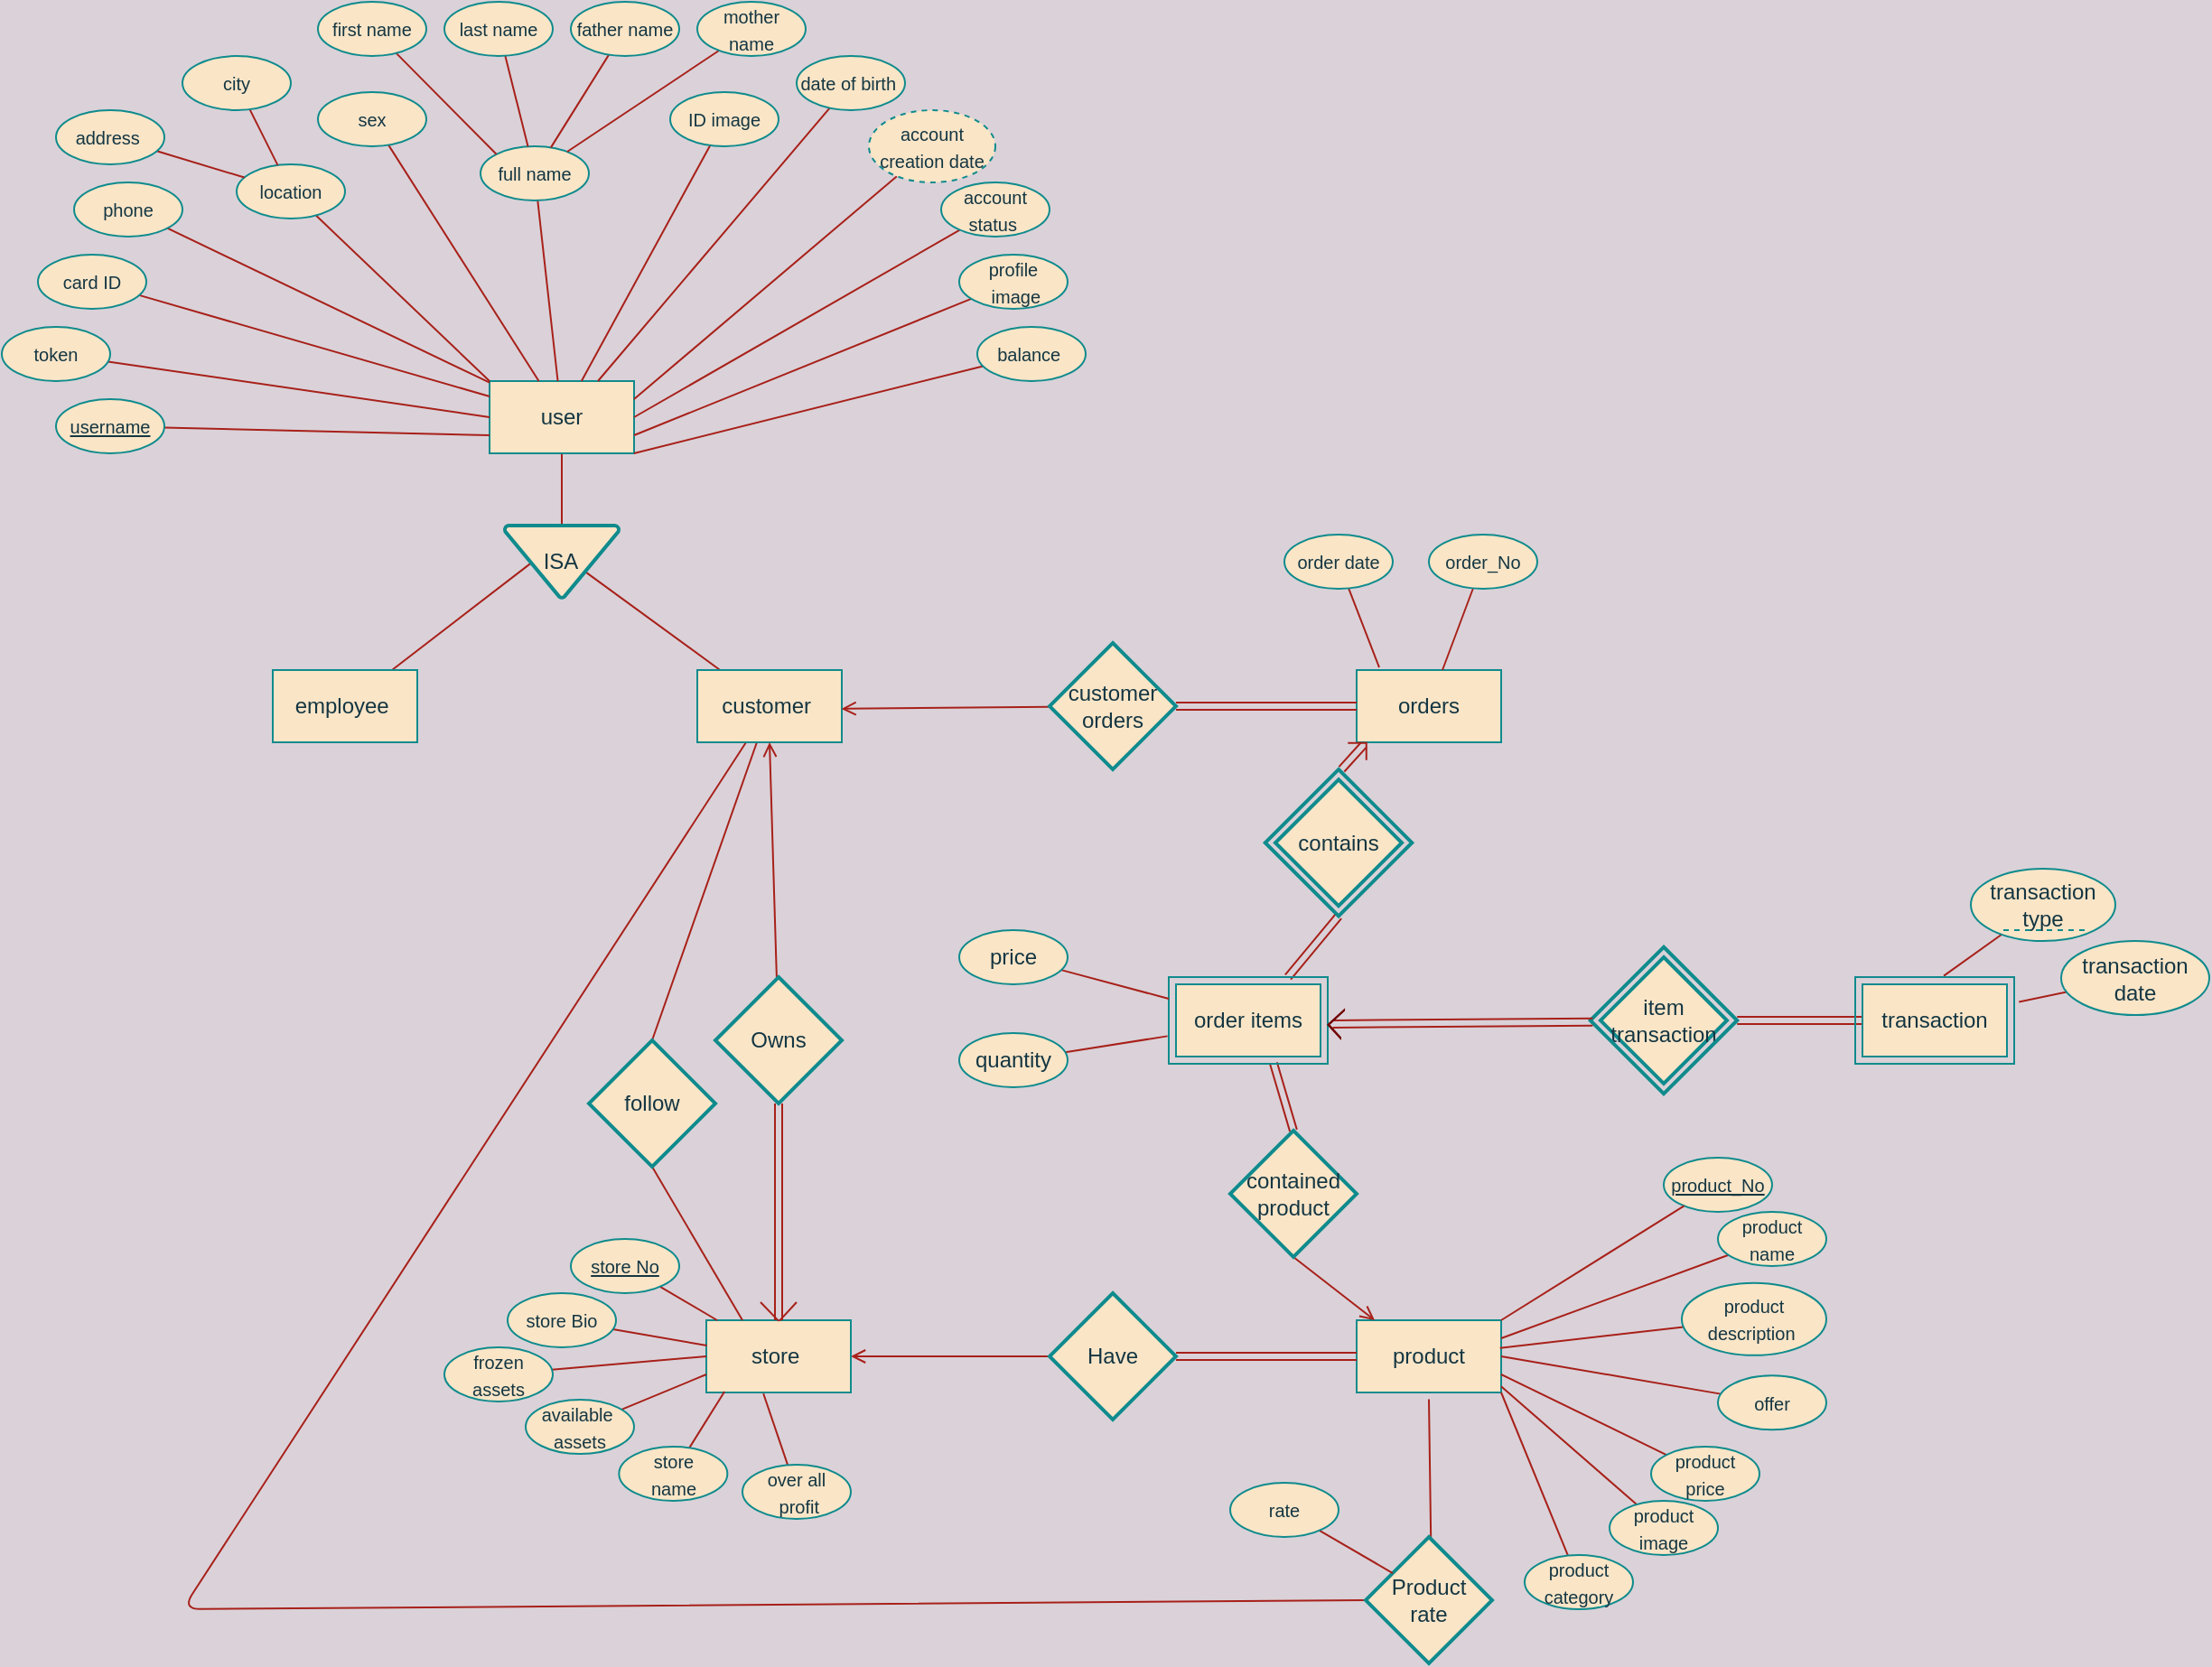 <mxfile version="14.5.1" type="device"><diagram id="_3NkTskFJj87un43Riww" name="Page-1"><mxGraphModel dx="2272" dy="1959" grid="1" gridSize="10" guides="1" tooltips="1" connect="1" arrows="1" fold="1" page="1" pageScale="1" pageWidth="850" pageHeight="1100" background="#DAD2D8" math="0" shadow="0"><root><mxCell id="0"/><mxCell id="1" parent="0"/><mxCell id="xpljWoImXVRniTGpvLSN-103" value="&lt;span style=&quot;font-size: 10px&quot;&gt;&lt;u&gt;product_No&lt;/u&gt;&lt;/span&gt;" style="ellipse;whiteSpace=wrap;html=1;rounded=0;sketch=0;strokeColor=#0F8B8D;fillColor=#FAE5C7;fontColor=#143642;" parent="1" vertex="1"><mxGeometry x="770" y="510" width="60" height="30" as="geometry"/></mxCell><mxCell id="xpljWoImXVRniTGpvLSN-61" style="edgeStyle=none;rounded=1;sketch=0;orthogonalLoop=1;jettySize=auto;html=1;entryX=0.5;entryY=0;entryDx=0;entryDy=0;entryPerimeter=0;endArrow=none;endFill=0;strokeColor=#A8201A;fillColor=#FAE5C7;fontColor=#143642;labelBackgroundColor=#DAD2D8;" parent="1" source="xpljWoImXVRniTGpvLSN-1" target="xpljWoImXVRniTGpvLSN-60" edge="1"><mxGeometry relative="1" as="geometry"/></mxCell><mxCell id="xpljWoImXVRniTGpvLSN-1" value="user" style="rounded=0;whiteSpace=wrap;html=1;sketch=0;strokeColor=#0F8B8D;fillColor=#FAE5C7;fontColor=#143642;" parent="1" vertex="1"><mxGeometry x="120" y="80" width="80" height="40" as="geometry"/></mxCell><mxCell id="xpljWoImXVRniTGpvLSN-40" style="edgeStyle=none;rounded=1;sketch=0;orthogonalLoop=1;jettySize=auto;html=1;entryX=0;entryY=0.75;entryDx=0;entryDy=0;endArrow=none;endFill=0;strokeColor=#A8201A;fillColor=#FAE5C7;fontColor=#143642;labelBackgroundColor=#DAD2D8;" parent="1" source="xpljWoImXVRniTGpvLSN-2" target="xpljWoImXVRniTGpvLSN-1" edge="1"><mxGeometry relative="1" as="geometry"/></mxCell><mxCell id="xpljWoImXVRniTGpvLSN-2" value="&lt;u&gt;&lt;font style=&quot;font-size: 10px&quot;&gt;username&lt;/font&gt;&lt;/u&gt;" style="ellipse;whiteSpace=wrap;html=1;rounded=0;sketch=0;strokeColor=#0F8B8D;fillColor=#FAE5C7;fontColor=#143642;" parent="1" vertex="1"><mxGeometry x="-120" y="90" width="60" height="30" as="geometry"/></mxCell><mxCell id="xpljWoImXVRniTGpvLSN-30" style="edgeStyle=none;rounded=1;sketch=0;orthogonalLoop=1;jettySize=auto;html=1;endArrow=none;endFill=0;strokeColor=#A8201A;fillColor=#FAE5C7;fontColor=#143642;labelBackgroundColor=#DAD2D8;" parent="1" source="xpljWoImXVRniTGpvLSN-5" target="xpljWoImXVRniTGpvLSN-1" edge="1"><mxGeometry relative="1" as="geometry"/></mxCell><mxCell id="xpljWoImXVRniTGpvLSN-5" value="&lt;span style=&quot;font-size: 10px&quot;&gt;full name&lt;/span&gt;" style="ellipse;whiteSpace=wrap;html=1;rounded=0;sketch=0;strokeColor=#0F8B8D;fillColor=#FAE5C7;fontColor=#143642;" parent="1" vertex="1"><mxGeometry x="115" y="-50" width="60" height="30" as="geometry"/></mxCell><mxCell id="xpljWoImXVRniTGpvLSN-25" style="edgeStyle=none;rounded=1;sketch=0;orthogonalLoop=1;jettySize=auto;html=1;entryX=0;entryY=0;entryDx=0;entryDy=0;endArrow=none;endFill=0;strokeColor=#A8201A;fillColor=#FAE5C7;fontColor=#143642;labelBackgroundColor=#DAD2D8;" parent="1" source="xpljWoImXVRniTGpvLSN-6" target="xpljWoImXVRniTGpvLSN-5" edge="1"><mxGeometry relative="1" as="geometry"/></mxCell><mxCell id="xpljWoImXVRniTGpvLSN-6" value="&lt;span style=&quot;font-size: 10px&quot;&gt;first name&lt;/span&gt;" style="ellipse;whiteSpace=wrap;html=1;rounded=0;sketch=0;strokeColor=#0F8B8D;fillColor=#FAE5C7;fontColor=#143642;" parent="1" vertex="1"><mxGeometry x="25" y="-130" width="60" height="30" as="geometry"/></mxCell><mxCell id="xpljWoImXVRniTGpvLSN-24" value="" style="rounded=1;sketch=0;orthogonalLoop=1;jettySize=auto;html=1;strokeColor=#A8201A;fillColor=#FAE5C7;fontColor=#143642;endArrow=none;endFill=0;labelBackgroundColor=#DAD2D8;" parent="1" source="xpljWoImXVRniTGpvLSN-7" target="xpljWoImXVRniTGpvLSN-5" edge="1"><mxGeometry relative="1" as="geometry"/></mxCell><mxCell id="xpljWoImXVRniTGpvLSN-7" value="&lt;span style=&quot;font-size: 10px&quot;&gt;last name&lt;/span&gt;" style="ellipse;whiteSpace=wrap;html=1;rounded=0;sketch=0;strokeColor=#0F8B8D;fillColor=#FAE5C7;fontColor=#143642;" parent="1" vertex="1"><mxGeometry x="95" y="-130" width="60" height="30" as="geometry"/></mxCell><mxCell id="xpljWoImXVRniTGpvLSN-17" style="sketch=0;orthogonalLoop=1;jettySize=auto;html=1;endArrow=none;endFill=0;fillColor=#FAE5C7;fontColor=#143642;strokeColor=#A8201A;labelBackgroundColor=#DAD2D8;" parent="1" source="xpljWoImXVRniTGpvLSN-8" target="xpljWoImXVRniTGpvLSN-5" edge="1"><mxGeometry relative="1" as="geometry"/></mxCell><mxCell id="xpljWoImXVRniTGpvLSN-8" value="&lt;span style=&quot;font-size: 10px&quot;&gt;father name&lt;/span&gt;" style="ellipse;whiteSpace=wrap;html=1;rounded=0;sketch=0;strokeColor=#0F8B8D;fillColor=#FAE5C7;fontColor=#143642;" parent="1" vertex="1"><mxGeometry x="165" y="-130" width="60" height="30" as="geometry"/></mxCell><mxCell id="xpljWoImXVRniTGpvLSN-20" style="edgeStyle=none;sketch=0;orthogonalLoop=1;jettySize=auto;html=1;endArrow=none;endFill=0;strokeColor=#A8201A;fillColor=#FAE5C7;fontColor=#143642;labelBackgroundColor=#DAD2D8;" parent="1" source="xpljWoImXVRniTGpvLSN-9" target="xpljWoImXVRniTGpvLSN-5" edge="1"><mxGeometry relative="1" as="geometry"/></mxCell><mxCell id="xpljWoImXVRniTGpvLSN-9" value="&lt;span style=&quot;font-size: 10px&quot;&gt;mother name&lt;/span&gt;" style="ellipse;whiteSpace=wrap;html=1;rounded=0;sketch=0;strokeColor=#0F8B8D;fillColor=#FAE5C7;fontColor=#143642;" parent="1" vertex="1"><mxGeometry x="235" y="-130" width="60" height="30" as="geometry"/></mxCell><mxCell id="xpljWoImXVRniTGpvLSN-31" style="edgeStyle=none;rounded=1;sketch=0;orthogonalLoop=1;jettySize=auto;html=1;entryX=0;entryY=0;entryDx=0;entryDy=0;endArrow=none;endFill=0;strokeColor=#A8201A;fillColor=#FAE5C7;fontColor=#143642;labelBackgroundColor=#DAD2D8;" parent="1" source="xpljWoImXVRniTGpvLSN-29" target="xpljWoImXVRniTGpvLSN-1" edge="1"><mxGeometry relative="1" as="geometry"/></mxCell><mxCell id="xpljWoImXVRniTGpvLSN-29" value="&lt;span style=&quot;font-size: 10px&quot;&gt;location&lt;/span&gt;" style="ellipse;whiteSpace=wrap;html=1;rounded=0;sketch=0;strokeColor=#0F8B8D;fillColor=#FAE5C7;fontColor=#143642;" parent="1" vertex="1"><mxGeometry x="-20" y="-40" width="60" height="30" as="geometry"/></mxCell><mxCell id="xpljWoImXVRniTGpvLSN-34" style="edgeStyle=none;rounded=1;sketch=0;orthogonalLoop=1;jettySize=auto;html=1;endArrow=none;endFill=0;strokeColor=#A8201A;fillColor=#FAE5C7;fontColor=#143642;labelBackgroundColor=#DAD2D8;" parent="1" source="xpljWoImXVRniTGpvLSN-32" target="xpljWoImXVRniTGpvLSN-29" edge="1"><mxGeometry relative="1" as="geometry"/></mxCell><mxCell id="xpljWoImXVRniTGpvLSN-32" value="&lt;span style=&quot;font-size: 10px&quot;&gt;city&lt;/span&gt;" style="ellipse;whiteSpace=wrap;html=1;rounded=0;sketch=0;strokeColor=#0F8B8D;fillColor=#FAE5C7;fontColor=#143642;" parent="1" vertex="1"><mxGeometry x="-50" y="-100" width="60" height="30" as="geometry"/></mxCell><mxCell id="xpljWoImXVRniTGpvLSN-35" style="edgeStyle=none;rounded=1;sketch=0;orthogonalLoop=1;jettySize=auto;html=1;endArrow=none;endFill=0;strokeColor=#A8201A;fillColor=#FAE5C7;fontColor=#143642;labelBackgroundColor=#DAD2D8;" parent="1" source="xpljWoImXVRniTGpvLSN-33" target="xpljWoImXVRniTGpvLSN-29" edge="1"><mxGeometry relative="1" as="geometry"/></mxCell><mxCell id="xpljWoImXVRniTGpvLSN-33" value="&lt;span style=&quot;font-size: 10px&quot;&gt;address&amp;nbsp;&lt;/span&gt;" style="ellipse;whiteSpace=wrap;html=1;rounded=0;sketch=0;strokeColor=#0F8B8D;fillColor=#FAE5C7;fontColor=#143642;" parent="1" vertex="1"><mxGeometry x="-120" y="-70" width="60" height="30" as="geometry"/></mxCell><mxCell id="xpljWoImXVRniTGpvLSN-37" style="edgeStyle=none;rounded=1;sketch=0;orthogonalLoop=1;jettySize=auto;html=1;endArrow=none;endFill=0;strokeColor=#A8201A;fillColor=#FAE5C7;fontColor=#143642;labelBackgroundColor=#DAD2D8;" parent="1" source="xpljWoImXVRniTGpvLSN-36" target="xpljWoImXVRniTGpvLSN-1" edge="1"><mxGeometry relative="1" as="geometry"/></mxCell><mxCell id="xpljWoImXVRniTGpvLSN-36" value="&lt;span style=&quot;font-size: 10px&quot;&gt;phone&lt;/span&gt;" style="ellipse;whiteSpace=wrap;html=1;rounded=0;sketch=0;strokeColor=#0F8B8D;fillColor=#FAE5C7;fontColor=#143642;" parent="1" vertex="1"><mxGeometry x="-110" y="-30" width="60" height="30" as="geometry"/></mxCell><mxCell id="xpljWoImXVRniTGpvLSN-39" style="edgeStyle=none;rounded=1;sketch=0;orthogonalLoop=1;jettySize=auto;html=1;endArrow=none;endFill=0;strokeColor=#A8201A;fillColor=#FAE5C7;fontColor=#143642;labelBackgroundColor=#DAD2D8;" parent="1" source="xpljWoImXVRniTGpvLSN-38" target="xpljWoImXVRniTGpvLSN-1" edge="1"><mxGeometry relative="1" as="geometry"/></mxCell><mxCell id="xpljWoImXVRniTGpvLSN-38" value="&lt;span style=&quot;font-size: 10px&quot;&gt;card ID&lt;/span&gt;" style="ellipse;whiteSpace=wrap;html=1;rounded=0;sketch=0;strokeColor=#0F8B8D;fillColor=#FAE5C7;fontColor=#143642;" parent="1" vertex="1"><mxGeometry x="-130" y="10" width="60" height="30" as="geometry"/></mxCell><mxCell id="xpljWoImXVRniTGpvLSN-42" style="edgeStyle=none;rounded=1;sketch=0;orthogonalLoop=1;jettySize=auto;html=1;endArrow=none;endFill=0;strokeColor=#A8201A;fillColor=#FAE5C7;fontColor=#143642;labelBackgroundColor=#DAD2D8;" parent="1" source="xpljWoImXVRniTGpvLSN-41" target="xpljWoImXVRniTGpvLSN-1" edge="1"><mxGeometry relative="1" as="geometry"/></mxCell><mxCell id="xpljWoImXVRniTGpvLSN-41" value="&lt;span style=&quot;font-size: 10px&quot;&gt;sex&lt;/span&gt;" style="ellipse;whiteSpace=wrap;html=1;rounded=0;sketch=0;strokeColor=#0F8B8D;fillColor=#FAE5C7;fontColor=#143642;" parent="1" vertex="1"><mxGeometry x="25" y="-80" width="60" height="30" as="geometry"/></mxCell><mxCell id="xpljWoImXVRniTGpvLSN-44" style="edgeStyle=none;rounded=1;sketch=0;orthogonalLoop=1;jettySize=auto;html=1;endArrow=none;endFill=0;strokeColor=#A8201A;fillColor=#FAE5C7;fontColor=#143642;labelBackgroundColor=#DAD2D8;" parent="1" source="xpljWoImXVRniTGpvLSN-46" target="xpljWoImXVRniTGpvLSN-1" edge="1"><mxGeometry relative="1" as="geometry"><mxPoint x="232.55" y="-40.47" as="sourcePoint"/></mxGeometry></mxCell><mxCell id="xpljWoImXVRniTGpvLSN-46" value="&lt;span style=&quot;font-size: 10px&quot;&gt;ID image&lt;/span&gt;" style="ellipse;whiteSpace=wrap;html=1;rounded=0;sketch=0;strokeColor=#0F8B8D;fillColor=#FAE5C7;fontColor=#143642;" parent="1" vertex="1"><mxGeometry x="220" y="-80" width="60" height="30" as="geometry"/></mxCell><mxCell id="xpljWoImXVRniTGpvLSN-48" style="edgeStyle=none;rounded=1;sketch=0;orthogonalLoop=1;jettySize=auto;html=1;entryX=0.75;entryY=0;entryDx=0;entryDy=0;endArrow=none;endFill=0;strokeColor=#A8201A;fillColor=#FAE5C7;fontColor=#143642;labelBackgroundColor=#DAD2D8;" parent="1" source="xpljWoImXVRniTGpvLSN-47" target="xpljWoImXVRniTGpvLSN-1" edge="1"><mxGeometry relative="1" as="geometry"/></mxCell><mxCell id="xpljWoImXVRniTGpvLSN-47" value="&lt;span style=&quot;font-size: 10px&quot;&gt;date of birth&amp;nbsp;&lt;/span&gt;" style="ellipse;whiteSpace=wrap;html=1;rounded=0;sketch=0;strokeColor=#0F8B8D;fillColor=#FAE5C7;fontColor=#143642;" parent="1" vertex="1"><mxGeometry x="290" y="-100" width="60" height="30" as="geometry"/></mxCell><mxCell id="xpljWoImXVRniTGpvLSN-50" style="edgeStyle=none;rounded=1;sketch=0;orthogonalLoop=1;jettySize=auto;html=1;entryX=1;entryY=0.25;entryDx=0;entryDy=0;endArrow=none;endFill=0;strokeColor=#A8201A;fillColor=#FAE5C7;fontColor=#143642;labelBackgroundColor=#DAD2D8;" parent="1" source="xpljWoImXVRniTGpvLSN-49" target="xpljWoImXVRniTGpvLSN-1" edge="1"><mxGeometry relative="1" as="geometry"/></mxCell><mxCell id="xpljWoImXVRniTGpvLSN-49" value="&lt;div&gt;&lt;span style=&quot;font-size: 10px&quot;&gt;account creation date&lt;/span&gt;&lt;/div&gt;" style="ellipse;whiteSpace=wrap;html=1;rounded=0;sketch=0;strokeColor=#0F8B8D;fillColor=#FAE5C7;fontColor=#143642;align=center;dashed=1;" parent="1" vertex="1"><mxGeometry x="330" y="-70" width="70" height="40" as="geometry"/></mxCell><mxCell id="xpljWoImXVRniTGpvLSN-52" style="edgeStyle=none;rounded=1;sketch=0;orthogonalLoop=1;jettySize=auto;html=1;entryX=1;entryY=0.5;entryDx=0;entryDy=0;endArrow=none;endFill=0;strokeColor=#A8201A;fillColor=#FAE5C7;fontColor=#143642;labelBackgroundColor=#DAD2D8;" parent="1" source="xpljWoImXVRniTGpvLSN-51" target="xpljWoImXVRniTGpvLSN-1" edge="1"><mxGeometry relative="1" as="geometry"/></mxCell><mxCell id="xpljWoImXVRniTGpvLSN-51" value="&lt;span style=&quot;font-size: 10px&quot;&gt;account status&amp;nbsp;&lt;/span&gt;" style="ellipse;whiteSpace=wrap;html=1;rounded=0;sketch=0;strokeColor=#0F8B8D;fillColor=#FAE5C7;fontColor=#143642;" parent="1" vertex="1"><mxGeometry x="370" y="-30" width="60" height="30" as="geometry"/></mxCell><mxCell id="xpljWoImXVRniTGpvLSN-54" style="edgeStyle=none;rounded=1;sketch=0;orthogonalLoop=1;jettySize=auto;html=1;entryX=1;entryY=0.75;entryDx=0;entryDy=0;endArrow=none;endFill=0;strokeColor=#A8201A;fillColor=#FAE5C7;fontColor=#143642;labelBackgroundColor=#DAD2D8;" parent="1" source="xpljWoImXVRniTGpvLSN-53" target="xpljWoImXVRniTGpvLSN-1" edge="1"><mxGeometry relative="1" as="geometry"/></mxCell><mxCell id="xpljWoImXVRniTGpvLSN-53" value="&lt;span style=&quot;font-size: 10px&quot;&gt;profile&lt;br&gt;&amp;nbsp;image&lt;/span&gt;" style="ellipse;whiteSpace=wrap;html=1;rounded=0;sketch=0;strokeColor=#0F8B8D;fillColor=#FAE5C7;fontColor=#143642;" parent="1" vertex="1"><mxGeometry x="380" y="10" width="60" height="30" as="geometry"/></mxCell><mxCell id="xpljWoImXVRniTGpvLSN-56" style="edgeStyle=none;rounded=1;sketch=0;orthogonalLoop=1;jettySize=auto;html=1;entryX=1;entryY=1;entryDx=0;entryDy=0;endArrow=none;endFill=0;strokeColor=#A8201A;fillColor=#FAE5C7;fontColor=#143642;labelBackgroundColor=#DAD2D8;" parent="1" source="xpljWoImXVRniTGpvLSN-55" target="xpljWoImXVRniTGpvLSN-1" edge="1"><mxGeometry relative="1" as="geometry"/></mxCell><mxCell id="xpljWoImXVRniTGpvLSN-55" value="&lt;span style=&quot;font-size: 10px&quot;&gt;balance&amp;nbsp;&lt;/span&gt;" style="ellipse;whiteSpace=wrap;html=1;rounded=0;sketch=0;strokeColor=#0F8B8D;fillColor=#FAE5C7;fontColor=#143642;" parent="1" vertex="1"><mxGeometry x="390" y="50" width="60" height="30" as="geometry"/></mxCell><mxCell id="xpljWoImXVRniTGpvLSN-59" style="edgeStyle=none;rounded=1;sketch=0;orthogonalLoop=1;jettySize=auto;html=1;entryX=0;entryY=0.5;entryDx=0;entryDy=0;endArrow=none;endFill=0;strokeColor=#A8201A;fillColor=#FAE5C7;fontColor=#143642;labelBackgroundColor=#DAD2D8;" parent="1" source="xpljWoImXVRniTGpvLSN-57" target="xpljWoImXVRniTGpvLSN-1" edge="1"><mxGeometry relative="1" as="geometry"/></mxCell><mxCell id="xpljWoImXVRniTGpvLSN-57" value="&lt;span style=&quot;font-size: 10px&quot;&gt;token&lt;/span&gt;" style="ellipse;whiteSpace=wrap;html=1;rounded=0;sketch=0;strokeColor=#0F8B8D;fillColor=#FAE5C7;fontColor=#143642;" parent="1" vertex="1"><mxGeometry x="-150" y="50" width="60" height="30" as="geometry"/></mxCell><mxCell id="xpljWoImXVRniTGpvLSN-65" style="edgeStyle=none;rounded=1;sketch=0;orthogonalLoop=1;jettySize=auto;html=1;endArrow=none;endFill=0;strokeColor=#A8201A;fillColor=#FAE5C7;fontColor=#143642;exitX=0.225;exitY=0.527;exitDx=0;exitDy=0;exitPerimeter=0;labelBackgroundColor=#DAD2D8;" parent="1" source="xpljWoImXVRniTGpvLSN-60" target="xpljWoImXVRniTGpvLSN-62" edge="1"><mxGeometry relative="1" as="geometry"/></mxCell><mxCell id="xpljWoImXVRniTGpvLSN-66" style="edgeStyle=none;rounded=1;sketch=0;orthogonalLoop=1;jettySize=auto;html=1;endArrow=none;endFill=0;strokeColor=#A8201A;fillColor=#FAE5C7;fontColor=#143642;exitX=0.702;exitY=0.636;exitDx=0;exitDy=0;exitPerimeter=0;labelBackgroundColor=#DAD2D8;" parent="1" source="xpljWoImXVRniTGpvLSN-60" target="xpljWoImXVRniTGpvLSN-64" edge="1"><mxGeometry relative="1" as="geometry"/></mxCell><mxCell id="xpljWoImXVRniTGpvLSN-60" value="ISA" style="strokeWidth=2;html=1;shape=mxgraph.flowchart.merge_or_storage;whiteSpace=wrap;rounded=0;sketch=0;fillColor=#FAE5C7;fontColor=#143642;strokeColor=#0F8B8D;" parent="1" vertex="1"><mxGeometry x="128.34" y="160" width="63.33" height="40" as="geometry"/></mxCell><mxCell id="xpljWoImXVRniTGpvLSN-62" value="employee&amp;nbsp;" style="rounded=0;whiteSpace=wrap;html=1;sketch=0;strokeColor=#0F8B8D;fillColor=#FAE5C7;fontColor=#143642;" parent="1" vertex="1"><mxGeometry y="240" width="80" height="40" as="geometry"/></mxCell><mxCell id="qwp4f2Y-lk4YYdYXDgav-30" style="edgeStyle=none;rounded=1;sketch=0;orthogonalLoop=1;jettySize=auto;html=1;entryX=0;entryY=0.5;entryDx=0;entryDy=0;entryPerimeter=0;startArrow=none;startFill=0;endArrow=none;endFill=0;strokeColor=#A8201A;fillColor=#FAE5C7;fontColor=#143642;labelBackgroundColor=#DAD2D8;" parent="1" source="xpljWoImXVRniTGpvLSN-64" target="qwp4f2Y-lk4YYdYXDgav-8" edge="1"><mxGeometry relative="1" as="geometry"><mxPoint x="599" y="755.005" as="targetPoint"/><Array as="points"><mxPoint x="-50" y="760"/></Array></mxGeometry></mxCell><mxCell id="1tv5TjmoSEnjamijMgGW-22" style="edgeStyle=none;rounded=1;sketch=0;orthogonalLoop=1;jettySize=auto;html=1;entryX=0.5;entryY=0;entryDx=0;entryDy=0;entryPerimeter=0;endArrow=none;endFill=0;strokeColor=#A8201A;fillColor=#FAE5C7;fontColor=#143642;align=left;labelBackgroundColor=#DAD2D8;" parent="1" source="xpljWoImXVRniTGpvLSN-64" target="1tv5TjmoSEnjamijMgGW-21" edge="1"><mxGeometry relative="1" as="geometry"/></mxCell><mxCell id="xpljWoImXVRniTGpvLSN-64" value="customer&amp;nbsp;" style="rounded=0;whiteSpace=wrap;html=1;sketch=0;strokeColor=#0F8B8D;fillColor=#FAE5C7;fontColor=#143642;" parent="1" vertex="1"><mxGeometry x="235" y="240" width="80" height="40" as="geometry"/></mxCell><mxCell id="xpljWoImXVRniTGpvLSN-101" style="edgeStyle=none;rounded=1;sketch=0;orthogonalLoop=1;jettySize=auto;html=1;entryX=0;entryY=0.5;entryDx=0;entryDy=0;entryPerimeter=0;startArrow=open;startFill=0;endArrow=none;endFill=0;strokeColor=#A8201A;fillColor=#FAE5C7;fontColor=#143642;labelBackgroundColor=#DAD2D8;" parent="1" source="xpljWoImXVRniTGpvLSN-69" target="xpljWoImXVRniTGpvLSN-100" edge="1"><mxGeometry relative="1" as="geometry"><mxPoint x="424" y="620.015" as="targetPoint"/></mxGeometry></mxCell><mxCell id="xpljWoImXVRniTGpvLSN-69" value="store&amp;nbsp;" style="rounded=0;whiteSpace=wrap;html=1;sketch=0;strokeColor=#0F8B8D;fillColor=#FAE5C7;fontColor=#143642;" parent="1" vertex="1"><mxGeometry x="240" y="600" width="80" height="40" as="geometry"/></mxCell><mxCell id="xpljWoImXVRniTGpvLSN-71" style="edgeStyle=none;rounded=1;sketch=0;orthogonalLoop=1;jettySize=auto;html=1;entryX=0.5;entryY=1;entryDx=0;entryDy=0;endArrow=open;endFill=0;strokeColor=#A8201A;fillColor=#FAE5C7;fontColor=#143642;startArrow=none;startFill=0;labelBackgroundColor=#DAD2D8;" parent="1" source="xpljWoImXVRniTGpvLSN-70" target="xpljWoImXVRniTGpvLSN-64" edge="1"><mxGeometry relative="1" as="geometry"/></mxCell><mxCell id="xpljWoImXVRniTGpvLSN-72" style="edgeStyle=none;rounded=1;sketch=0;orthogonalLoop=1;jettySize=auto;html=1;entryX=0.5;entryY=0;entryDx=0;entryDy=0;endArrow=open;endFill=0;strokeColor=#A8201A;fillColor=#FAE5C7;fontColor=#143642;shape=link;labelBackgroundColor=#DAD2D8;" parent="1" source="xpljWoImXVRniTGpvLSN-70" target="xpljWoImXVRniTGpvLSN-69" edge="1"><mxGeometry relative="1" as="geometry"/></mxCell><mxCell id="xpljWoImXVRniTGpvLSN-70" value="Owns" style="strokeWidth=2;html=1;shape=mxgraph.flowchart.decision;whiteSpace=wrap;rounded=0;sketch=0;fillColor=#FAE5C7;fontColor=#143642;strokeColor=#0F8B8D;" parent="1" vertex="1"><mxGeometry x="245" y="410" width="70" height="70" as="geometry"/></mxCell><mxCell id="xpljWoImXVRniTGpvLSN-75" value="" style="endArrow=none;html=1;strokeColor=#A8201A;fillColor=#FAE5C7;fontColor=#143642;exitX=0.506;exitY=0.008;exitDx=0;exitDy=0;exitPerimeter=0;labelBackgroundColor=#DAD2D8;" parent="1" source="xpljWoImXVRniTGpvLSN-69" edge="1"><mxGeometry width="50" height="50" relative="1" as="geometry"><mxPoint x="280" y="600" as="sourcePoint"/><mxPoint x="290" y="590" as="targetPoint"/><Array as="points"/></mxGeometry></mxCell><mxCell id="xpljWoImXVRniTGpvLSN-81" value="" style="endArrow=none;html=1;strokeColor=#A8201A;fillColor=#FAE5C7;fontColor=#143642;exitX=0.501;exitY=0.011;exitDx=0;exitDy=0;exitPerimeter=0;labelBackgroundColor=#DAD2D8;" parent="1" source="xpljWoImXVRniTGpvLSN-69" edge="1"><mxGeometry width="50" height="50" relative="1" as="geometry"><mxPoint x="260.24" y="600.0" as="sourcePoint"/><mxPoint x="270" y="590" as="targetPoint"/><Array as="points"/></mxGeometry></mxCell><mxCell id="xpljWoImXVRniTGpvLSN-83" style="edgeStyle=none;rounded=1;sketch=0;orthogonalLoop=1;jettySize=auto;html=1;startArrow=none;startFill=0;endArrow=none;endFill=0;strokeColor=#A8201A;fillColor=#FAE5C7;fontColor=#143642;labelBackgroundColor=#DAD2D8;" parent="1" source="xpljWoImXVRniTGpvLSN-82" target="xpljWoImXVRniTGpvLSN-69" edge="1"><mxGeometry relative="1" as="geometry"/></mxCell><mxCell id="xpljWoImXVRniTGpvLSN-82" value="&lt;span style=&quot;font-size: 10px&quot;&gt;&lt;u&gt;store No&lt;/u&gt;&lt;/span&gt;" style="ellipse;whiteSpace=wrap;html=1;rounded=0;sketch=0;strokeColor=#0F8B8D;fillColor=#FAE5C7;fontColor=#143642;" parent="1" vertex="1"><mxGeometry x="165" y="555" width="60" height="30" as="geometry"/></mxCell><mxCell id="xpljWoImXVRniTGpvLSN-88" style="edgeStyle=none;rounded=1;sketch=0;orthogonalLoop=1;jettySize=auto;html=1;entryX=0.004;entryY=0.35;entryDx=0;entryDy=0;entryPerimeter=0;startArrow=none;startFill=0;endArrow=none;endFill=0;strokeColor=#A8201A;fillColor=#FAE5C7;fontColor=#143642;labelBackgroundColor=#DAD2D8;" parent="1" source="xpljWoImXVRniTGpvLSN-86" target="xpljWoImXVRniTGpvLSN-69" edge="1"><mxGeometry relative="1" as="geometry"/></mxCell><mxCell id="xpljWoImXVRniTGpvLSN-86" value="&lt;span style=&quot;font-size: 10px&quot;&gt;store Bio&lt;/span&gt;" style="ellipse;whiteSpace=wrap;html=1;rounded=0;sketch=0;strokeColor=#0F8B8D;fillColor=#FAE5C7;fontColor=#143642;" parent="1" vertex="1"><mxGeometry x="130" y="585" width="60" height="30" as="geometry"/></mxCell><mxCell id="xpljWoImXVRniTGpvLSN-90" style="edgeStyle=none;rounded=1;sketch=0;orthogonalLoop=1;jettySize=auto;html=1;entryX=0;entryY=0.5;entryDx=0;entryDy=0;startArrow=none;startFill=0;endArrow=none;endFill=0;strokeColor=#A8201A;fillColor=#FAE5C7;fontColor=#143642;labelBackgroundColor=#DAD2D8;" parent="1" source="xpljWoImXVRniTGpvLSN-89" target="xpljWoImXVRniTGpvLSN-69" edge="1"><mxGeometry relative="1" as="geometry"/></mxCell><mxCell id="xpljWoImXVRniTGpvLSN-89" value="&lt;span style=&quot;font-size: 10px&quot;&gt;frozen assets&lt;/span&gt;" style="ellipse;whiteSpace=wrap;html=1;rounded=0;sketch=0;strokeColor=#0F8B8D;fillColor=#FAE5C7;fontColor=#143642;" parent="1" vertex="1"><mxGeometry x="95" y="615" width="60" height="30" as="geometry"/></mxCell><mxCell id="xpljWoImXVRniTGpvLSN-92" style="edgeStyle=none;rounded=1;sketch=0;orthogonalLoop=1;jettySize=auto;html=1;entryX=0;entryY=0.75;entryDx=0;entryDy=0;startArrow=none;startFill=0;endArrow=none;endFill=0;strokeColor=#A8201A;fillColor=#FAE5C7;fontColor=#143642;labelBackgroundColor=#DAD2D8;" parent="1" source="xpljWoImXVRniTGpvLSN-91" target="xpljWoImXVRniTGpvLSN-69" edge="1"><mxGeometry relative="1" as="geometry"/></mxCell><mxCell id="xpljWoImXVRniTGpvLSN-91" value="&lt;span style=&quot;font-size: 10px&quot;&gt;available&amp;nbsp; assets&lt;/span&gt;" style="ellipse;whiteSpace=wrap;html=1;rounded=0;sketch=0;strokeColor=#0F8B8D;fillColor=#FAE5C7;fontColor=#143642;" parent="1" vertex="1"><mxGeometry x="140" y="644.01" width="60" height="30" as="geometry"/></mxCell><mxCell id="xpljWoImXVRniTGpvLSN-94" style="edgeStyle=none;rounded=1;sketch=0;orthogonalLoop=1;jettySize=auto;html=1;entryX=0.126;entryY=0.988;entryDx=0;entryDy=0;entryPerimeter=0;startArrow=none;startFill=0;endArrow=none;endFill=0;strokeColor=#A8201A;fillColor=#FAE5C7;fontColor=#143642;labelBackgroundColor=#DAD2D8;" parent="1" source="xpljWoImXVRniTGpvLSN-93" target="xpljWoImXVRniTGpvLSN-69" edge="1"><mxGeometry relative="1" as="geometry"/></mxCell><mxCell id="xpljWoImXVRniTGpvLSN-93" value="&lt;span style=&quot;font-size: 10px&quot;&gt;store&lt;br&gt;name&lt;br&gt;&lt;/span&gt;" style="ellipse;whiteSpace=wrap;html=1;rounded=0;sketch=0;strokeColor=#0F8B8D;fillColor=#FAE5C7;fontColor=#143642;" parent="1" vertex="1"><mxGeometry x="191.67" y="670" width="60" height="30" as="geometry"/></mxCell><mxCell id="xpljWoImXVRniTGpvLSN-96" style="edgeStyle=none;rounded=1;sketch=0;orthogonalLoop=1;jettySize=auto;html=1;entryX=0.395;entryY=1.016;entryDx=0;entryDy=0;entryPerimeter=0;startArrow=none;startFill=0;endArrow=none;endFill=0;strokeColor=#A8201A;fillColor=#FAE5C7;fontColor=#143642;labelBackgroundColor=#DAD2D8;" parent="1" source="xpljWoImXVRniTGpvLSN-95" target="xpljWoImXVRniTGpvLSN-69" edge="1"><mxGeometry relative="1" as="geometry"/></mxCell><mxCell id="xpljWoImXVRniTGpvLSN-95" value="&lt;span style=&quot;font-size: 10px&quot;&gt;over all&lt;br&gt;&amp;nbsp;profit&lt;br&gt;&lt;/span&gt;" style="ellipse;whiteSpace=wrap;html=1;rounded=0;sketch=0;strokeColor=#0F8B8D;fillColor=#FAE5C7;fontColor=#143642;" parent="1" vertex="1"><mxGeometry x="260" y="680" width="60" height="30" as="geometry"/></mxCell><mxCell id="xpljWoImXVRniTGpvLSN-97" style="edgeStyle=none;rounded=1;sketch=0;orthogonalLoop=1;jettySize=auto;html=1;startArrow=none;startFill=0;endArrow=none;endFill=0;strokeColor=#A8201A;fillColor=#FAE5C7;fontColor=#143642;verticalAlign=bottom;align=center;horizontal=0;entryX=1;entryY=0.5;entryDx=0;entryDy=0;labelBackgroundColor=#DAD2D8;" parent="1" source="xpljWoImXVRniTGpvLSN-64" target="xpljWoImXVRniTGpvLSN-64" edge="1"><mxGeometry relative="1" as="geometry"/></mxCell><mxCell id="qwp4f2Y-lk4YYdYXDgav-9" style="edgeStyle=none;rounded=1;sketch=0;orthogonalLoop=1;jettySize=auto;html=1;entryX=0.516;entryY=0.03;entryDx=0;entryDy=0;entryPerimeter=0;endArrow=none;endFill=0;strokeColor=#A8201A;fillColor=#FAE5C7;fontColor=#143642;startArrow=none;startFill=0;exitX=0.5;exitY=0.994;exitDx=0;exitDy=0;exitPerimeter=0;labelBackgroundColor=#DAD2D8;" parent="1" target="qwp4f2Y-lk4YYdYXDgav-8" edge="1"><mxGeometry relative="1" as="geometry"><mxPoint x="639.625" y="714.38" as="targetPoint"/><mxPoint x="640" y="643.722" as="sourcePoint"/></mxGeometry></mxCell><mxCell id="xpljWoImXVRniTGpvLSN-98" value="product" style="rounded=0;whiteSpace=wrap;html=1;sketch=0;strokeColor=#0F8B8D;fillColor=#FAE5C7;fontColor=#143642;" parent="1" vertex="1"><mxGeometry x="600" y="600" width="80" height="40" as="geometry"/></mxCell><mxCell id="xpljWoImXVRniTGpvLSN-99" value="orders" style="rounded=0;whiteSpace=wrap;html=1;sketch=0;strokeColor=#0F8B8D;fillColor=#FAE5C7;fontColor=#143642;" parent="1" vertex="1"><mxGeometry x="600" y="240" width="80" height="40" as="geometry"/></mxCell><mxCell id="xpljWoImXVRniTGpvLSN-102" style="edgeStyle=none;rounded=1;sketch=0;orthogonalLoop=1;jettySize=auto;html=1;entryX=0;entryY=0.5;entryDx=0;entryDy=0;startArrow=none;startFill=0;endArrow=none;endFill=0;strokeColor=#A8201A;fillColor=#FAE5C7;fontColor=#143642;shape=link;exitX=1;exitY=0.5;exitDx=0;exitDy=0;exitPerimeter=0;labelBackgroundColor=#DAD2D8;" parent="1" source="xpljWoImXVRniTGpvLSN-100" target="xpljWoImXVRniTGpvLSN-98" edge="1"><mxGeometry relative="1" as="geometry"><mxPoint x="503.787" y="620.015" as="sourcePoint"/></mxGeometry></mxCell><mxCell id="xpljWoImXVRniTGpvLSN-100" value="Have" style="strokeWidth=2;html=1;shape=mxgraph.flowchart.decision;whiteSpace=wrap;rounded=0;sketch=0;fillColor=#FAE5C7;fontColor=#143642;strokeColor=#0F8B8D;" parent="1" vertex="1"><mxGeometry x="430" y="585" width="70" height="70" as="geometry"/></mxCell><mxCell id="xpljWoImXVRniTGpvLSN-104" style="edgeStyle=none;rounded=1;sketch=0;orthogonalLoop=1;jettySize=auto;html=1;entryX=1;entryY=0;entryDx=0;entryDy=0;startArrow=none;startFill=0;endArrow=none;endFill=0;strokeColor=#A8201A;fillColor=#FAE5C7;fontColor=#143642;labelBackgroundColor=#DAD2D8;" parent="1" source="xpljWoImXVRniTGpvLSN-103" target="xpljWoImXVRniTGpvLSN-98" edge="1"><mxGeometry relative="1" as="geometry"><mxPoint x="684.176" y="597.258" as="targetPoint"/></mxGeometry></mxCell><mxCell id="xpljWoImXVRniTGpvLSN-108" style="edgeStyle=none;rounded=1;sketch=0;orthogonalLoop=1;jettySize=auto;html=1;entryX=1;entryY=0.25;entryDx=0;entryDy=0;startArrow=none;startFill=0;endArrow=none;endFill=0;strokeColor=#A8201A;fillColor=#FAE5C7;fontColor=#143642;labelBackgroundColor=#DAD2D8;" parent="1" source="xpljWoImXVRniTGpvLSN-105" target="xpljWoImXVRniTGpvLSN-98" edge="1"><mxGeometry relative="1" as="geometry"><mxPoint x="684.264" y="609.354" as="targetPoint"/></mxGeometry></mxCell><mxCell id="xpljWoImXVRniTGpvLSN-105" value="&lt;span style=&quot;font-size: 10px&quot;&gt;product name&lt;/span&gt;" style="ellipse;whiteSpace=wrap;html=1;rounded=0;sketch=0;strokeColor=#0F8B8D;fillColor=#FAE5C7;fontColor=#143642;" parent="1" vertex="1"><mxGeometry x="800" y="540" width="60" height="30" as="geometry"/></mxCell><mxCell id="xpljWoImXVRniTGpvLSN-107" style="edgeStyle=none;rounded=1;sketch=0;orthogonalLoop=1;jettySize=auto;html=1;startArrow=none;startFill=0;endArrow=none;endFill=0;strokeColor=#A8201A;fillColor=#FAE5C7;fontColor=#143642;entryX=0.992;entryY=0.383;entryDx=0;entryDy=0;entryPerimeter=0;labelBackgroundColor=#DAD2D8;" parent="1" source="xpljWoImXVRniTGpvLSN-106" target="xpljWoImXVRniTGpvLSN-98" edge="1"><mxGeometry relative="1" as="geometry"><mxPoint x="684" y="614" as="targetPoint"/></mxGeometry></mxCell><mxCell id="xpljWoImXVRniTGpvLSN-106" value="&lt;font style=&quot;font-size: 10px&quot;&gt;product description&amp;nbsp;&lt;/font&gt;" style="ellipse;whiteSpace=wrap;html=1;rounded=0;sketch=0;strokeColor=#0F8B8D;fillColor=#FAE5C7;fontColor=#143642;" parent="1" vertex="1"><mxGeometry x="780" y="579.39" width="80" height="40" as="geometry"/></mxCell><mxCell id="xpljWoImXVRniTGpvLSN-113" style="edgeStyle=none;rounded=1;sketch=0;orthogonalLoop=1;jettySize=auto;html=1;entryX=1;entryY=0.5;entryDx=0;entryDy=0;startArrow=none;startFill=0;endArrow=none;endFill=0;strokeColor=#A8201A;fillColor=#FAE5C7;fontColor=#143642;labelBackgroundColor=#DAD2D8;" parent="1" source="xpljWoImXVRniTGpvLSN-112" target="xpljWoImXVRniTGpvLSN-98" edge="1"><mxGeometry relative="1" as="geometry"><mxPoint x="684" y="620.01" as="targetPoint"/></mxGeometry></mxCell><mxCell id="xpljWoImXVRniTGpvLSN-112" value="&lt;span style=&quot;font-size: 10px&quot;&gt;offer&lt;/span&gt;" style="ellipse;whiteSpace=wrap;html=1;rounded=0;sketch=0;strokeColor=#0F8B8D;fillColor=#FAE5C7;fontColor=#143642;" parent="1" vertex="1"><mxGeometry x="800" y="630.64" width="60" height="30" as="geometry"/></mxCell><mxCell id="xpljWoImXVRniTGpvLSN-115" style="edgeStyle=none;rounded=1;sketch=0;orthogonalLoop=1;jettySize=auto;html=1;entryX=1;entryY=0.75;entryDx=0;entryDy=0;startArrow=none;startFill=0;endArrow=none;endFill=0;strokeColor=#A8201A;fillColor=#FAE5C7;fontColor=#143642;labelBackgroundColor=#DAD2D8;" parent="1" source="xpljWoImXVRniTGpvLSN-114" target="xpljWoImXVRniTGpvLSN-98" edge="1"><mxGeometry relative="1" as="geometry"><mxPoint x="683.736" y="629.706" as="targetPoint"/></mxGeometry></mxCell><mxCell id="xpljWoImXVRniTGpvLSN-114" value="&lt;span style=&quot;font-size: 10px&quot;&gt;product&lt;br&gt;price&lt;/span&gt;" style="ellipse;whiteSpace=wrap;html=1;rounded=0;sketch=0;strokeColor=#0F8B8D;fillColor=#FAE5C7;fontColor=#143642;" parent="1" vertex="1"><mxGeometry x="763" y="670" width="60" height="30" as="geometry"/></mxCell><mxCell id="xpljWoImXVRniTGpvLSN-119" style="edgeStyle=none;rounded=1;sketch=0;orthogonalLoop=1;jettySize=auto;html=1;startArrow=none;startFill=0;endArrow=none;endFill=0;strokeColor=#A8201A;fillColor=#FAE5C7;fontColor=#143642;entryX=1;entryY=0.917;entryDx=0;entryDy=0;entryPerimeter=0;labelBackgroundColor=#DAD2D8;" parent="1" source="xpljWoImXVRniTGpvLSN-118" target="xpljWoImXVRniTGpvLSN-98" edge="1"><mxGeometry relative="1" as="geometry"><mxPoint x="684.44" y="634.746" as="targetPoint"/></mxGeometry></mxCell><mxCell id="xpljWoImXVRniTGpvLSN-118" value="&lt;span style=&quot;font-size: 10px&quot;&gt;product image&lt;/span&gt;" style="ellipse;whiteSpace=wrap;html=1;rounded=0;sketch=0;strokeColor=#0F8B8D;fillColor=#FAE5C7;fontColor=#143642;" parent="1" vertex="1"><mxGeometry x="740" y="700" width="60" height="30" as="geometry"/></mxCell><mxCell id="qwp4f2Y-lk4YYdYXDgav-2" style="rounded=1;sketch=0;orthogonalLoop=1;jettySize=auto;html=1;strokeColor=#A8201A;fillColor=#FAE5C7;fontColor=#143642;endArrow=none;endFill=0;entryX=1;entryY=1;entryDx=0;entryDy=0;labelBackgroundColor=#DAD2D8;" parent="1" source="qwp4f2Y-lk4YYdYXDgav-1" target="xpljWoImXVRniTGpvLSN-98" edge="1"><mxGeometry relative="1" as="geometry"><mxPoint x="684.88" y="640.698" as="targetPoint"/></mxGeometry></mxCell><mxCell id="qwp4f2Y-lk4YYdYXDgav-1" value="&lt;span style=&quot;font-size: 10px&quot;&gt;product category&lt;/span&gt;" style="ellipse;whiteSpace=wrap;html=1;rounded=0;sketch=0;strokeColor=#0F8B8D;fillColor=#FAE5C7;fontColor=#143642;" parent="1" vertex="1"><mxGeometry x="693" y="730" width="60" height="30" as="geometry"/></mxCell><mxCell id="qwp4f2Y-lk4YYdYXDgav-8" value="Product&lt;br&gt;rate" style="strokeWidth=2;html=1;shape=mxgraph.flowchart.decision;whiteSpace=wrap;rounded=0;sketch=0;fillColor=#FAE5C7;fontColor=#143642;strokeColor=#0F8B8D;" parent="1" vertex="1"><mxGeometry x="605" y="720" width="70" height="70" as="geometry"/></mxCell><mxCell id="qwp4f2Y-lk4YYdYXDgav-31" style="edgeStyle=none;rounded=1;sketch=0;orthogonalLoop=1;jettySize=auto;html=1;startArrow=none;startFill=0;endArrow=none;endFill=0;strokeColor=#A8201A;fillColor=#FAE5C7;fontColor=#143642;entryX=0.214;entryY=0.286;entryDx=0;entryDy=0;entryPerimeter=0;labelBackgroundColor=#DAD2D8;" parent="1" source="qwp4f2Y-lk4YYdYXDgav-12" target="qwp4f2Y-lk4YYdYXDgav-8" edge="1"><mxGeometry relative="1" as="geometry"/></mxCell><mxCell id="qwp4f2Y-lk4YYdYXDgav-12" value="&lt;span style=&quot;font-size: 10px&quot;&gt;rate&lt;/span&gt;" style="ellipse;whiteSpace=wrap;html=1;rounded=0;sketch=0;strokeColor=#0F8B8D;fillColor=#FAE5C7;fontColor=#143642;" parent="1" vertex="1"><mxGeometry x="530" y="690" width="60" height="30" as="geometry"/></mxCell><mxCell id="qwp4f2Y-lk4YYdYXDgav-60" style="edgeStyle=none;rounded=1;sketch=0;orthogonalLoop=1;jettySize=auto;html=1;entryX=0.5;entryY=1;entryDx=0;entryDy=0;entryPerimeter=0;startArrow=open;startFill=0;endArrow=none;endFill=0;strokeColor=#A8201A;fillColor=#FAE5C7;fontColor=#143642;align=center;exitX=0.125;exitY=0;exitDx=0;exitDy=0;exitPerimeter=0;labelBackgroundColor=#DAD2D8;" parent="1" source="xpljWoImXVRniTGpvLSN-98" target="qwp4f2Y-lk4YYdYXDgav-57" edge="1"><mxGeometry relative="1" as="geometry"><mxPoint x="607.279" y="596.01" as="sourcePoint"/></mxGeometry></mxCell><mxCell id="qwp4f2Y-lk4YYdYXDgav-34" style="edgeStyle=none;rounded=1;sketch=0;orthogonalLoop=1;jettySize=auto;html=1;startArrow=none;startFill=0;endArrow=none;endFill=0;strokeColor=#A8201A;fillColor=#FAE5C7;fontColor=#143642;shape=link;labelBackgroundColor=#DAD2D8;" parent="1" target="xpljWoImXVRniTGpvLSN-99" edge="1"><mxGeometry relative="1" as="geometry"><mxPoint x="500" y="260" as="sourcePoint"/><mxPoint x="598" y="260" as="targetPoint"/></mxGeometry></mxCell><mxCell id="qwp4f2Y-lk4YYdYXDgav-43" style="edgeStyle=none;rounded=1;sketch=0;orthogonalLoop=1;jettySize=auto;html=1;entryX=0.997;entryY=0.536;entryDx=0;entryDy=0;entryPerimeter=0;startArrow=none;startFill=0;endArrow=open;endFill=0;strokeColor=#A8201A;fillColor=#FAE5C7;fontColor=#143642;align=center;labelBackgroundColor=#DAD2D8;" parent="1" source="qwp4f2Y-lk4YYdYXDgav-32" target="xpljWoImXVRniTGpvLSN-64" edge="1"><mxGeometry relative="1" as="geometry"/></mxCell><mxCell id="qwp4f2Y-lk4YYdYXDgav-32" value="customer&lt;br&gt;orders" style="strokeWidth=2;html=1;shape=mxgraph.flowchart.decision;whiteSpace=wrap;rounded=0;sketch=0;fillColor=#FAE5C7;fontColor=#143642;strokeColor=#0F8B8D;" parent="1" vertex="1"><mxGeometry x="430.01" y="225" width="70" height="70" as="geometry"/></mxCell><mxCell id="qwp4f2Y-lk4YYdYXDgav-45" style="edgeStyle=none;rounded=1;sketch=0;orthogonalLoop=1;jettySize=auto;html=1;entryX=0.156;entryY=-0.037;entryDx=0;entryDy=0;entryPerimeter=0;startArrow=none;startFill=0;endArrow=none;endFill=0;strokeColor=#A8201A;fillColor=#FAE5C7;fontColor=#143642;align=center;labelBackgroundColor=#DAD2D8;" parent="1" source="qwp4f2Y-lk4YYdYXDgav-44" target="xpljWoImXVRniTGpvLSN-99" edge="1"><mxGeometry relative="1" as="geometry"/></mxCell><mxCell id="qwp4f2Y-lk4YYdYXDgav-44" value="&lt;span style=&quot;font-size: 10px&quot;&gt;order date&lt;/span&gt;" style="ellipse;whiteSpace=wrap;html=1;rounded=0;sketch=0;strokeColor=#0F8B8D;fillColor=#FAE5C7;fontColor=#143642;" parent="1" vertex="1"><mxGeometry x="560" y="165" width="60" height="30" as="geometry"/></mxCell><mxCell id="qwp4f2Y-lk4YYdYXDgav-46" value="order items" style="rounded=0;whiteSpace=wrap;html=1;sketch=0;strokeColor=#0F8B8D;fillColor=#FAE5C7;fontColor=#143642;" parent="1" vertex="1"><mxGeometry x="500" y="414" width="80" height="40" as="geometry"/></mxCell><mxCell id="qwp4f2Y-lk4YYdYXDgav-51" style="edgeStyle=none;rounded=1;sketch=0;orthogonalLoop=1;jettySize=auto;html=1;startArrow=none;startFill=0;endArrow=none;endFill=0;strokeColor=#A8201A;fillColor=#FAE5C7;fontColor=#143642;align=center;shape=link;entryX=0.75;entryY=0;entryDx=0;entryDy=0;exitX=0.5;exitY=1;exitDx=0;exitDy=0;exitPerimeter=0;labelBackgroundColor=#DAD2D8;" parent="1" source="qwp4f2Y-lk4YYdYXDgav-63" target="qwp4f2Y-lk4YYdYXDgav-61" edge="1"><mxGeometry relative="1" as="geometry"/></mxCell><mxCell id="qwp4f2Y-lk4YYdYXDgav-47" value="contains" style="strokeWidth=2;html=1;shape=mxgraph.flowchart.decision;whiteSpace=wrap;rounded=0;sketch=0;fillColor=#FAE5C7;fontColor=#143642;strokeColor=#0F8B8D;" parent="1" vertex="1"><mxGeometry x="555" y="300.62" width="70" height="70" as="geometry"/></mxCell><mxCell id="qwp4f2Y-lk4YYdYXDgav-49" style="edgeStyle=none;rounded=1;sketch=0;orthogonalLoop=1;jettySize=auto;html=1;startArrow=none;startFill=0;endArrow=none;endFill=0;strokeColor=#A8201A;fillColor=#FAE5C7;fontColor=#143642;align=center;labelBackgroundColor=#DAD2D8;" parent="1" source="qwp4f2Y-lk4YYdYXDgav-48" target="xpljWoImXVRniTGpvLSN-99" edge="1"><mxGeometry relative="1" as="geometry"/></mxCell><mxCell id="qwp4f2Y-lk4YYdYXDgav-48" value="&lt;span style=&quot;font-size: 10px&quot;&gt;order_No&lt;/span&gt;" style="ellipse;whiteSpace=wrap;html=1;rounded=0;sketch=0;strokeColor=#0F8B8D;fillColor=#FAE5C7;fontColor=#143642;" parent="1" vertex="1"><mxGeometry x="640" y="165" width="60" height="30" as="geometry"/></mxCell><mxCell id="IrlOHen2ocbAW7CdnSTc-1" style="rounded=0;orthogonalLoop=1;jettySize=auto;html=1;entryX=0.659;entryY=0.993;entryDx=0;entryDy=0;entryPerimeter=0;startArrow=none;startFill=0;endArrow=none;endFill=0;labelBackgroundColor=#DAD2D8;strokeColor=#A8201A;fontColor=#143642;exitX=0.5;exitY=0;exitDx=0;exitDy=0;exitPerimeter=0;shape=link;" parent="1" source="qwp4f2Y-lk4YYdYXDgav-57" target="qwp4f2Y-lk4YYdYXDgav-61" edge="1"><mxGeometry relative="1" as="geometry"/></mxCell><mxCell id="qwp4f2Y-lk4YYdYXDgav-57" value="contained&lt;br&gt;product" style="strokeWidth=2;html=1;shape=mxgraph.flowchart.decision;whiteSpace=wrap;rounded=0;sketch=0;fillColor=#FAE5C7;fontColor=#143642;strokeColor=#0F8B8D;" parent="1" vertex="1"><mxGeometry x="530" y="495" width="70" height="70" as="geometry"/></mxCell><mxCell id="qwp4f2Y-lk4YYdYXDgav-61" value="" style="rounded=0;whiteSpace=wrap;html=1;sketch=0;strokeColor=#0F8B8D;fontColor=#143642;fillColor=none;" parent="1" vertex="1"><mxGeometry x="496" y="410" width="88" height="48" as="geometry"/></mxCell><mxCell id="IrlOHen2ocbAW7CdnSTc-6" style="edgeStyle=none;shape=link;rounded=1;sketch=0;orthogonalLoop=1;jettySize=auto;html=1;strokeColor=#A8201A;fillColor=#FAE5C7;fontColor=#143642;exitX=0.521;exitY=-0.001;exitDx=0;exitDy=0;exitPerimeter=0;entryX=0.118;entryY=0.156;entryDx=0;entryDy=0;entryPerimeter=0;" parent="1" source="qwp4f2Y-lk4YYdYXDgav-63" target="IrlOHen2ocbAW7CdnSTc-4" edge="1"><mxGeometry relative="1" as="geometry"/></mxCell><mxCell id="qwp4f2Y-lk4YYdYXDgav-63" value="" style="strokeWidth=2;html=1;shape=mxgraph.flowchart.decision;whiteSpace=wrap;rounded=0;sketch=0;fontColor=#143642;strokeColor=#0F8B8D;fillColor=none;" parent="1" vertex="1"><mxGeometry x="549.38" y="295" width="81.25" height="81.25" as="geometry"/></mxCell><mxCell id="qwp4f2Y-lk4YYdYXDgav-67" style="edgeStyle=none;rounded=1;sketch=0;orthogonalLoop=1;jettySize=auto;html=1;entryX=-0.008;entryY=0.681;entryDx=0;entryDy=0;entryPerimeter=0;startArrow=none;startFill=0;endArrow=none;endFill=0;strokeColor=#A8201A;fillColor=#FAE5C7;fontColor=#143642;align=center;labelBackgroundColor=#DAD2D8;" parent="1" source="qwp4f2Y-lk4YYdYXDgav-66" target="qwp4f2Y-lk4YYdYXDgav-61" edge="1"><mxGeometry relative="1" as="geometry"/></mxCell><mxCell id="qwp4f2Y-lk4YYdYXDgav-66" value="quantity" style="ellipse;whiteSpace=wrap;html=1;rounded=0;sketch=0;strokeColor=#0F8B8D;fillColor=#FAE5C7;fontColor=#143642;" parent="1" vertex="1"><mxGeometry x="380" y="441" width="60" height="30" as="geometry"/></mxCell><mxCell id="1tv5TjmoSEnjamijMgGW-4" style="rounded=1;sketch=0;orthogonalLoop=1;jettySize=auto;html=1;entryX=0;entryY=0.25;entryDx=0;entryDy=0;strokeColor=#A8201A;fillColor=#FAE5C7;fontColor=#143642;endArrow=none;endFill=0;labelBackgroundColor=#DAD2D8;" parent="1" source="1tv5TjmoSEnjamijMgGW-2" target="qwp4f2Y-lk4YYdYXDgav-61" edge="1"><mxGeometry relative="1" as="geometry"/></mxCell><mxCell id="1tv5TjmoSEnjamijMgGW-2" value="price" style="ellipse;whiteSpace=wrap;html=1;rounded=0;sketch=0;strokeColor=#0F8B8D;fillColor=#FAE5C7;fontColor=#143642;" parent="1" vertex="1"><mxGeometry x="380" y="384" width="60" height="30" as="geometry"/></mxCell><mxCell id="1tv5TjmoSEnjamijMgGW-7" style="edgeStyle=none;rounded=1;sketch=0;orthogonalLoop=1;jettySize=auto;html=1;endArrow=none;endFill=0;strokeColor=#A8201A;fillColor=#FAE5C7;fontColor=#143642;entryX=0;entryY=0.5;entryDx=0;entryDy=0;shape=link;exitX=1;exitY=0.5;exitDx=0;exitDy=0;exitPerimeter=0;labelBackgroundColor=#DAD2D8;" parent="1" source="V7pIx1PPGjvBqYQ9mIwz-1" target="1tv5TjmoSEnjamijMgGW-8" edge="1"><mxGeometry relative="1" as="geometry"><mxPoint x="850" y="434" as="targetPoint"/></mxGeometry></mxCell><mxCell id="1tv5TjmoSEnjamijMgGW-5" value="item transaction" style="strokeWidth=2;html=1;shape=mxgraph.flowchart.decision;whiteSpace=wrap;rounded=0;sketch=0;fillColor=#FAE5C7;fontColor=#143642;strokeColor=#0F8B8D;" parent="1" vertex="1"><mxGeometry x="735" y="399" width="70" height="70" as="geometry"/></mxCell><mxCell id="1tv5TjmoSEnjamijMgGW-8" value="transaction" style="rounded=0;whiteSpace=wrap;html=1;sketch=0;strokeColor=#0F8B8D;fillColor=#FAE5C7;fontColor=#143642;" parent="1" vertex="1"><mxGeometry x="880" y="414" width="80" height="40" as="geometry"/></mxCell><mxCell id="1tv5TjmoSEnjamijMgGW-19" style="edgeStyle=none;rounded=1;sketch=0;orthogonalLoop=1;jettySize=auto;html=1;entryX=0.557;entryY=-0.014;entryDx=0;entryDy=0;endArrow=none;endFill=0;strokeColor=#A8201A;fillColor=#FAE5C7;fontColor=#143642;align=left;entryPerimeter=0;labelBackgroundColor=#DAD2D8;" parent="1" source="1tv5TjmoSEnjamijMgGW-16" target="V7pIx1PPGjvBqYQ9mIwz-2" edge="1"><mxGeometry relative="1" as="geometry"/></mxCell><mxCell id="1tv5TjmoSEnjamijMgGW-16" value="transaction type" style="ellipse;whiteSpace=wrap;html=1;rounded=0;sketch=0;strokeColor=#0F8B8D;fillColor=#FAE5C7;fontColor=#143642;" parent="1" vertex="1"><mxGeometry x="940" y="350" width="80" height="40" as="geometry"/></mxCell><mxCell id="1tv5TjmoSEnjamijMgGW-18" style="edgeStyle=none;rounded=1;sketch=0;orthogonalLoop=1;jettySize=auto;html=1;entryX=1.03;entryY=0.287;entryDx=0;entryDy=0;endArrow=none;endFill=0;strokeColor=#A8201A;fillColor=#FAE5C7;fontColor=#143642;align=left;entryPerimeter=0;labelBackgroundColor=#DAD2D8;" parent="1" source="1tv5TjmoSEnjamijMgGW-17" target="V7pIx1PPGjvBqYQ9mIwz-2" edge="1"><mxGeometry relative="1" as="geometry"/></mxCell><mxCell id="1tv5TjmoSEnjamijMgGW-17" value="transaction date" style="ellipse;whiteSpace=wrap;html=1;rounded=0;sketch=0;strokeColor=#0F8B8D;fillColor=#FAE5C7;fontColor=#143642;" parent="1" vertex="1"><mxGeometry x="990" y="390" width="82" height="41" as="geometry"/></mxCell><mxCell id="1tv5TjmoSEnjamijMgGW-23" style="edgeStyle=none;rounded=1;sketch=0;orthogonalLoop=1;jettySize=auto;html=1;entryX=0.25;entryY=0;entryDx=0;entryDy=0;endArrow=none;endFill=0;strokeColor=#A8201A;fillColor=#FAE5C7;fontColor=#143642;align=left;exitX=0.5;exitY=1;exitDx=0;exitDy=0;exitPerimeter=0;labelBackgroundColor=#DAD2D8;" parent="1" source="1tv5TjmoSEnjamijMgGW-21" target="xpljWoImXVRniTGpvLSN-69" edge="1"><mxGeometry relative="1" as="geometry"/></mxCell><mxCell id="1tv5TjmoSEnjamijMgGW-21" value="follow" style="strokeWidth=2;html=1;shape=mxgraph.flowchart.decision;whiteSpace=wrap;rounded=0;sketch=0;fillColor=#FAE5C7;fontColor=#143642;strokeColor=#0F8B8D;" parent="1" vertex="1"><mxGeometry x="175" y="445" width="70" height="70" as="geometry"/></mxCell><mxCell id="V7pIx1PPGjvBqYQ9mIwz-1" value="" style="strokeWidth=2;html=1;shape=mxgraph.flowchart.decision;whiteSpace=wrap;rounded=0;sketch=0;fontColor=#143642;strokeColor=#0F8B8D;fillColor=none;" parent="1" vertex="1"><mxGeometry x="729.37" y="393.38" width="81.25" height="81.25" as="geometry"/></mxCell><mxCell id="V7pIx1PPGjvBqYQ9mIwz-2" value="" style="rounded=0;whiteSpace=wrap;html=1;sketch=0;strokeColor=#0F8B8D;fontColor=#143642;fillColor=none;" parent="1" vertex="1"><mxGeometry x="876" y="410.01" width="88" height="48" as="geometry"/></mxCell><mxCell id="4bhXJDUnKgT7USpwj29F-16" style="edgeStyle=none;shape=link;rounded=0;orthogonalLoop=1;jettySize=auto;html=1;entryX=0.016;entryY=0.51;entryDx=0;entryDy=0;entryPerimeter=0;strokeColor=#A8201A;exitX=0.18;exitY=0.141;exitDx=0;exitDy=0;exitPerimeter=0;labelBackgroundColor=#DAD2D8;fontColor=#143642;" parent="1" source="4bhXJDUnKgT7USpwj29F-14" target="V7pIx1PPGjvBqYQ9mIwz-1" edge="1"><mxGeometry relative="1" as="geometry"/></mxCell><mxCell id="4bhXJDUnKgT7USpwj29F-14" value="" style="verticalLabelPosition=bottom;verticalAlign=top;html=1;shape=mxgraph.basic.frame_corner;dx=0.23;strokeColor=#6F0000;strokeWidth=1;fillColor=#a20025;rotation=-42.6;fontColor=#ffffff;" parent="1" vertex="1"><mxGeometry x="586" y="431" width="12" height="10" as="geometry"/></mxCell><mxCell id="88mu73GsVNcVoEGcHPyE-1" value="" style="line;strokeWidth=1;html=1;rounded=0;sketch=0;fillColor=none;fontColor=#143642;dashed=1;strokeColor=#0F8B8D;labelBackgroundColor=#DAD2D8;" parent="1" vertex="1"><mxGeometry x="958" y="379" width="46" height="10" as="geometry"/></mxCell><mxCell id="IrlOHen2ocbAW7CdnSTc-4" value="" style="shape=partialRectangle;whiteSpace=wrap;html=1;bottom=0;right=0;rounded=0;sketch=0;fontColor=#ffffff;rotation=90;fillColor=none;strokeColor=#A8201A;" parent="1" vertex="1"><mxGeometry x="596" y="280" width="9" height="9.76" as="geometry"/></mxCell></root></mxGraphModel></diagram></mxfile>